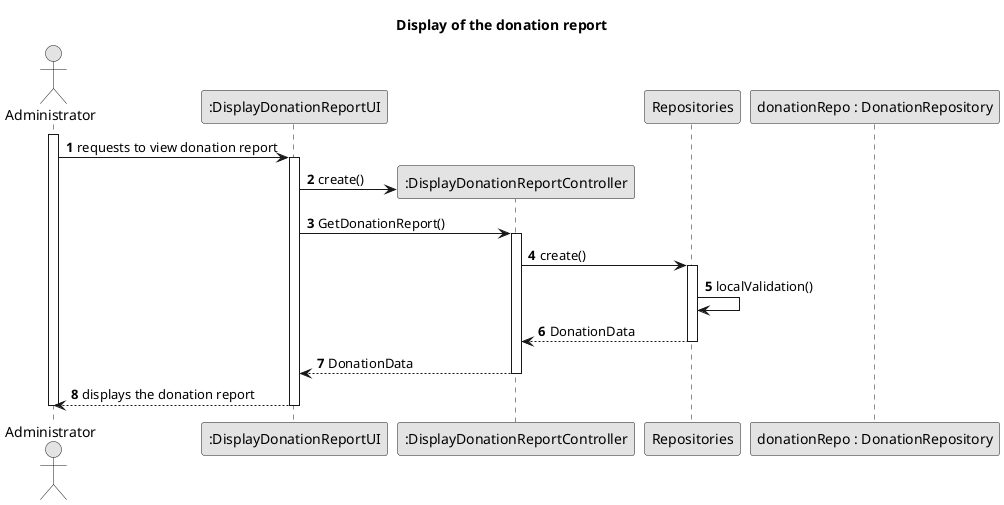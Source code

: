 
@startuml
skinparam monochrome true
skinparam packageStyle rectangle
skinparam shadowing false

title Display of the donation report

autonumber

actor Administrator
participant ":DisplayDonationReportUI" as ui
participant ":DisplayDonationReportController" as ctrl
participant Repositories
participant "donationRepo : DonationRepository" as DonationRepo


activate Administrator

    Administrator -> ui : requests to view donation report
    activate ui
        ui -> ctrl** : create()
        ui -> ctrl : GetDonationReport()
        activate ctrl
            ctrl -> Repositories : create()
            activate Repositories
                Repositories -> Repositories : localValidation()
                Repositories --> ctrl : DonationData
            deactivate Repositories
            ctrl --> ui : DonationData
        deactivate ctrl
        ui --> Administrator : displays the donation report
    deactivate ui

deactivate Administrator

@enduml


@enduml
